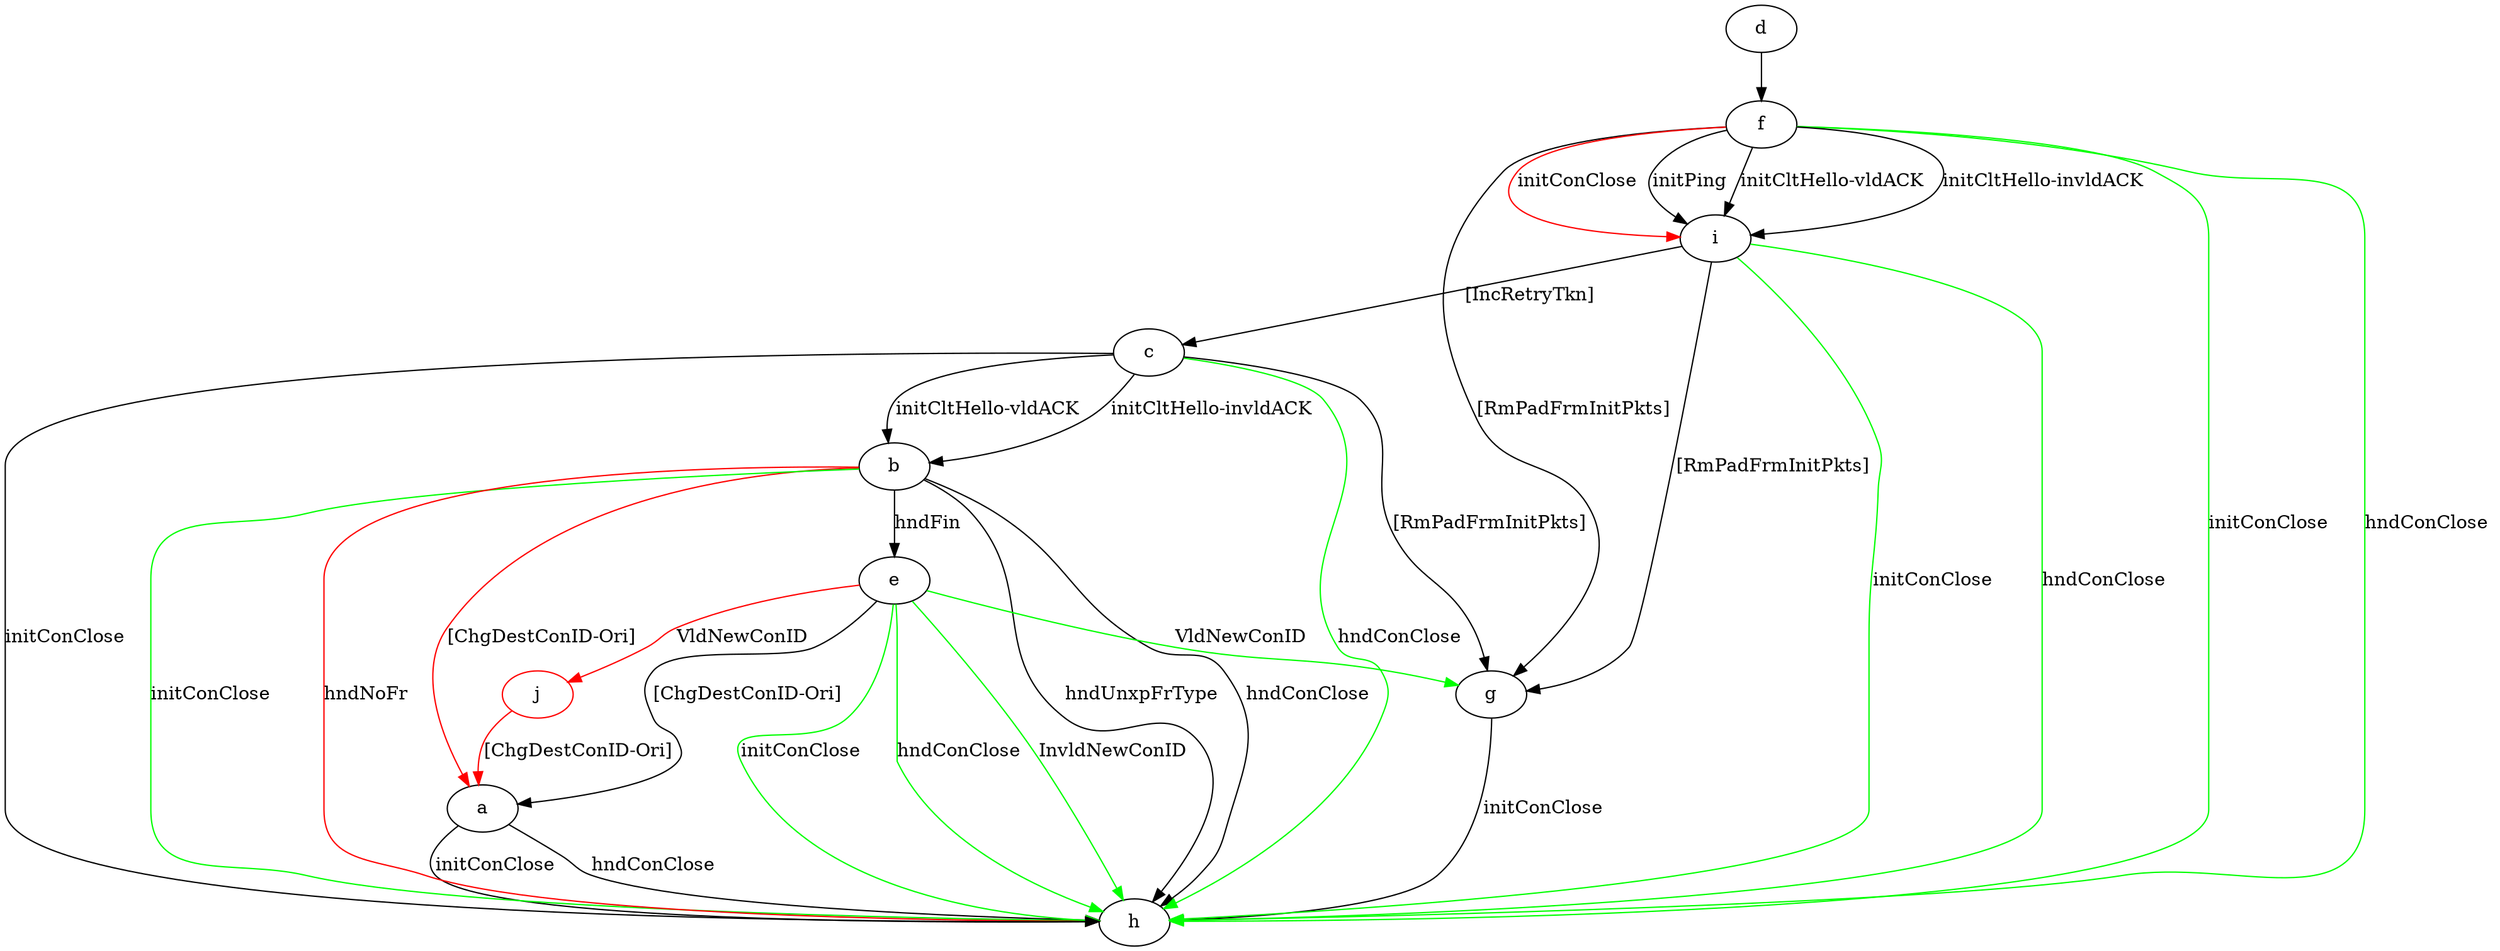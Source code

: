digraph "" {
	a -> h	[key=0,
		label="initConClose "];
	a -> h	[key=1,
		label="hndConClose "];
	b -> a	[key=0,
		color=red,
		label="[ChgDestConID-Ori] "];
	b -> e	[key=0,
		label="hndFin "];
	b -> h	[key=0,
		label="hndUnxpFrType "];
	b -> h	[key=1,
		label="hndConClose "];
	b -> h	[key=2,
		color=green,
		label="initConClose "];
	b -> h	[key=3,
		color=red,
		label="hndNoFr "];
	c -> b	[key=0,
		label="initCltHello-vldACK "];
	c -> b	[key=1,
		label="initCltHello-invldACK "];
	c -> g	[key=0,
		label="[RmPadFrmInitPkts] "];
	c -> h	[key=0,
		label="initConClose "];
	c -> h	[key=1,
		color=green,
		label="hndConClose "];
	d -> f	[key=0];
	e -> a	[key=0,
		label="[ChgDestConID-Ori] "];
	e -> g	[key=0,
		color=green,
		label="VldNewConID "];
	e -> h	[key=0,
		color=green,
		label="initConClose "];
	e -> h	[key=1,
		color=green,
		label="hndConClose "];
	e -> h	[key=2,
		color=green,
		label="InvldNewConID "];
	j	[color=red];
	e -> j	[key=0,
		color=red,
		label="VldNewConID "];
	f -> g	[key=0,
		label="[RmPadFrmInitPkts] "];
	f -> h	[key=0,
		color=green,
		label="initConClose "];
	f -> h	[key=1,
		color=green,
		label="hndConClose "];
	f -> i	[key=0,
		label="initPing "];
	f -> i	[key=1,
		label="initCltHello-vldACK "];
	f -> i	[key=2,
		label="initCltHello-invldACK "];
	f -> i	[key=3,
		color=red,
		label="initConClose "];
	g -> h	[key=0,
		label="initConClose "];
	i -> c	[key=0,
		label="[IncRetryTkn] "];
	i -> g	[key=0,
		label="[RmPadFrmInitPkts] "];
	i -> h	[key=0,
		color=green,
		label="initConClose "];
	i -> h	[key=1,
		color=green,
		label="hndConClose "];
	j -> a	[key=0,
		color=red,
		label="[ChgDestConID-Ori] "];
}
